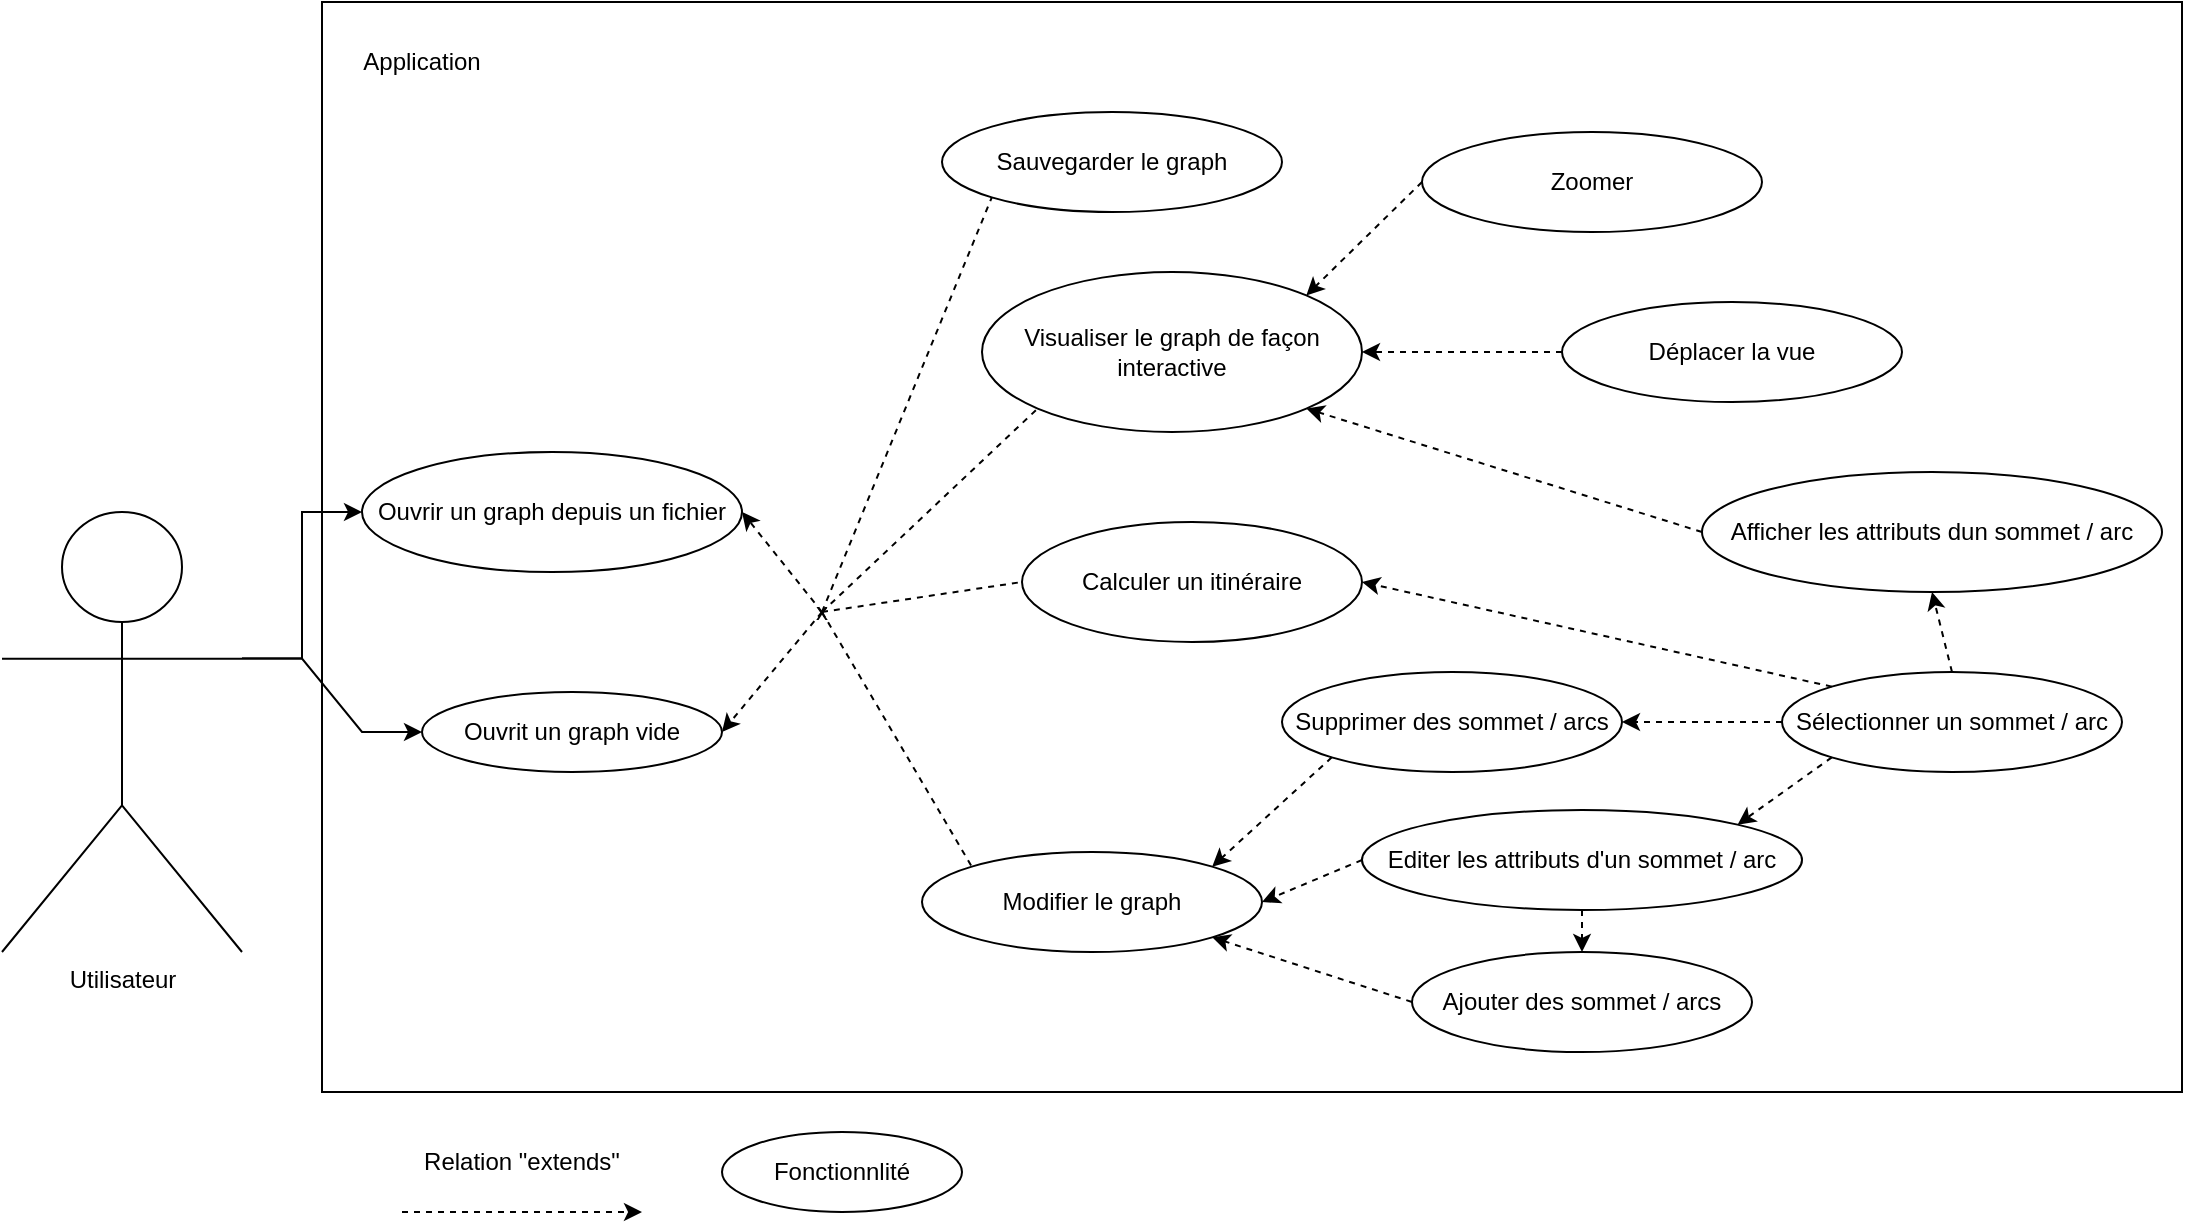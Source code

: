 <mxfile version="21.2.8" type="device">
  <diagram name="Page-1" id="abIAZ_rAphhdhWk3D7hl">
    <mxGraphModel dx="1313" dy="776" grid="1" gridSize="10" guides="1" tooltips="1" connect="1" arrows="1" fold="1" page="1" pageScale="1" pageWidth="1169" pageHeight="827" math="0" shadow="0">
      <root>
        <mxCell id="0" />
        <mxCell id="1" parent="0" />
        <mxCell id="iRiHM-W9MHBsqWh_fDJ6-1" value="" style="rounded=0;whiteSpace=wrap;html=1;" parent="1" vertex="1">
          <mxGeometry x="200" y="35" width="930" height="545" as="geometry" />
        </mxCell>
        <mxCell id="iRiHM-W9MHBsqWh_fDJ6-12" style="edgeStyle=entityRelationEdgeStyle;rounded=0;orthogonalLoop=1;jettySize=auto;html=1;exitX=1;exitY=0.333;exitDx=0;exitDy=0;exitPerimeter=0;entryX=0;entryY=0.5;entryDx=0;entryDy=0;" parent="1" source="ANUfNrj_MeIoD4CVZ8Kc-1" target="iRiHM-W9MHBsqWh_fDJ6-2" edge="1">
          <mxGeometry relative="1" as="geometry" />
        </mxCell>
        <mxCell id="ANUfNrj_MeIoD4CVZ8Kc-1" value="Utilisateur&lt;br&gt;" style="shape=umlActor;verticalLabelPosition=bottom;verticalAlign=top;html=1;outlineConnect=0;" parent="1" vertex="1">
          <mxGeometry x="40" y="290" width="120" height="220" as="geometry" />
        </mxCell>
        <mxCell id="ANUfNrj_MeIoD4CVZ8Kc-3" value="Calculer un itinéraire" style="ellipse;whiteSpace=wrap;html=1;" parent="1" vertex="1">
          <mxGeometry x="550" y="295" width="170" height="60" as="geometry" />
        </mxCell>
        <mxCell id="ANUfNrj_MeIoD4CVZ8Kc-5" value="Zoomer" style="ellipse;whiteSpace=wrap;html=1;" parent="1" vertex="1">
          <mxGeometry x="750" y="100" width="170" height="50" as="geometry" />
        </mxCell>
        <mxCell id="ANUfNrj_MeIoD4CVZ8Kc-8" value="Sauvegarder le graph" style="ellipse;whiteSpace=wrap;html=1;" parent="1" vertex="1">
          <mxGeometry x="510" y="90" width="170" height="50" as="geometry" />
        </mxCell>
        <mxCell id="ANUfNrj_MeIoD4CVZ8Kc-9" value="Visualiser le graph de façon interactive" style="ellipse;whiteSpace=wrap;html=1;" parent="1" vertex="1">
          <mxGeometry x="530" y="170" width="190" height="80" as="geometry" />
        </mxCell>
        <mxCell id="ANUfNrj_MeIoD4CVZ8Kc-16" value="Application" style="text;html=1;strokeColor=none;fillColor=none;align=center;verticalAlign=middle;whiteSpace=wrap;rounded=0;" parent="1" vertex="1">
          <mxGeometry x="220" y="50" width="60" height="30" as="geometry" />
        </mxCell>
        <mxCell id="iRiHM-W9MHBsqWh_fDJ6-2" value="Ouvrir un graph depuis un fichier" style="ellipse;whiteSpace=wrap;html=1;" parent="1" vertex="1">
          <mxGeometry x="220" y="260" width="190" height="60" as="geometry" />
        </mxCell>
        <mxCell id="iRiHM-W9MHBsqWh_fDJ6-3" value="Ouvrit un graph vide" style="ellipse;whiteSpace=wrap;html=1;" parent="1" vertex="1">
          <mxGeometry x="250" y="380" width="150" height="40" as="geometry" />
        </mxCell>
        <mxCell id="iRiHM-W9MHBsqWh_fDJ6-13" value="" style="endArrow=classic;html=1;rounded=0;exitX=1;exitY=0.333;exitDx=0;exitDy=0;exitPerimeter=0;entryX=0;entryY=0.5;entryDx=0;entryDy=0;edgeStyle=entityRelationEdgeStyle;" parent="1" source="ANUfNrj_MeIoD4CVZ8Kc-1" target="iRiHM-W9MHBsqWh_fDJ6-3" edge="1">
          <mxGeometry width="50" height="50" relative="1" as="geometry">
            <mxPoint x="550" y="420" as="sourcePoint" />
            <mxPoint x="600" y="370" as="targetPoint" />
          </mxGeometry>
        </mxCell>
        <mxCell id="iRiHM-W9MHBsqWh_fDJ6-14" value="Modifier le graph" style="ellipse;whiteSpace=wrap;html=1;" parent="1" vertex="1">
          <mxGeometry x="500" y="460" width="170" height="50" as="geometry" />
        </mxCell>
        <mxCell id="iRiHM-W9MHBsqWh_fDJ6-15" value="Ajouter des sommet / arcs" style="ellipse;whiteSpace=wrap;html=1;" parent="1" vertex="1">
          <mxGeometry x="745" y="510" width="170" height="50" as="geometry" />
        </mxCell>
        <mxCell id="iRiHM-W9MHBsqWh_fDJ6-16" value="Supprimer des sommet / arcs" style="ellipse;whiteSpace=wrap;html=1;" parent="1" vertex="1">
          <mxGeometry x="680" y="370" width="170" height="50" as="geometry" />
        </mxCell>
        <mxCell id="iRiHM-W9MHBsqWh_fDJ6-18" value="Sélectionner un sommet / arc" style="ellipse;whiteSpace=wrap;html=1;" parent="1" vertex="1">
          <mxGeometry x="930" y="370" width="170" height="50" as="geometry" />
        </mxCell>
        <mxCell id="iRiHM-W9MHBsqWh_fDJ6-19" value="Afficher les attributs dun sommet / arc" style="ellipse;whiteSpace=wrap;html=1;" parent="1" vertex="1">
          <mxGeometry x="890" y="270" width="230" height="60" as="geometry" />
        </mxCell>
        <mxCell id="iRiHM-W9MHBsqWh_fDJ6-20" value="Déplacer la vue" style="ellipse;whiteSpace=wrap;html=1;" parent="1" vertex="1">
          <mxGeometry x="820" y="185" width="170" height="50" as="geometry" />
        </mxCell>
        <mxCell id="iRiHM-W9MHBsqWh_fDJ6-21" value="" style="text;html=1;strokeColor=default;fillColor=none;align=center;verticalAlign=middle;whiteSpace=wrap;rounded=0;dashed=1;" parent="1" vertex="1">
          <mxGeometry x="430" y="325" height="30" as="geometry" />
        </mxCell>
        <mxCell id="iRiHM-W9MHBsqWh_fDJ6-33" value="Relation &quot;extends&quot;" style="text;html=1;strokeColor=none;fillColor=none;align=center;verticalAlign=middle;whiteSpace=wrap;rounded=0;" parent="1" vertex="1">
          <mxGeometry x="230" y="600" width="140" height="30" as="geometry" />
        </mxCell>
        <mxCell id="iRiHM-W9MHBsqWh_fDJ6-34" value="" style="endArrow=classic;html=1;rounded=0;dashed=1;" parent="1" edge="1">
          <mxGeometry width="50" height="50" relative="1" as="geometry">
            <mxPoint x="240" y="640" as="sourcePoint" />
            <mxPoint x="360" y="640" as="targetPoint" />
          </mxGeometry>
        </mxCell>
        <mxCell id="iRiHM-W9MHBsqWh_fDJ6-35" value="Fonctionnlité" style="ellipse;whiteSpace=wrap;html=1;" parent="1" vertex="1">
          <mxGeometry x="400" y="600" width="120" height="40" as="geometry" />
        </mxCell>
        <mxCell id="iRiHM-W9MHBsqWh_fDJ6-47" value="Editer les attributs d&#39;un sommet / arc" style="ellipse;whiteSpace=wrap;html=1;" parent="1" vertex="1">
          <mxGeometry x="720" y="439" width="220" height="50" as="geometry" />
        </mxCell>
        <mxCell id="nQrqfvDQLv3JquIercfB-5" value="" style="endArrow=classic;html=1;rounded=0;entryX=1;entryY=0;entryDx=0;entryDy=0;exitX=0;exitY=0.5;exitDx=0;exitDy=0;dashed=1;" edge="1" parent="1" source="ANUfNrj_MeIoD4CVZ8Kc-5" target="ANUfNrj_MeIoD4CVZ8Kc-9">
          <mxGeometry width="50" height="50" relative="1" as="geometry">
            <mxPoint x="490" y="360" as="sourcePoint" />
            <mxPoint x="540" y="310" as="targetPoint" />
          </mxGeometry>
        </mxCell>
        <mxCell id="nQrqfvDQLv3JquIercfB-10" value="" style="endArrow=classic;html=1;rounded=0;entryX=1;entryY=0.5;entryDx=0;entryDy=0;exitX=0;exitY=0.5;exitDx=0;exitDy=0;dashed=1;" edge="1" parent="1" source="iRiHM-W9MHBsqWh_fDJ6-20" target="ANUfNrj_MeIoD4CVZ8Kc-9">
          <mxGeometry width="50" height="50" relative="1" as="geometry">
            <mxPoint x="760" y="135" as="sourcePoint" />
            <mxPoint x="702" y="192" as="targetPoint" />
          </mxGeometry>
        </mxCell>
        <mxCell id="nQrqfvDQLv3JquIercfB-11" value="" style="endArrow=classic;html=1;rounded=0;entryX=1;entryY=1;entryDx=0;entryDy=0;exitX=0;exitY=0.5;exitDx=0;exitDy=0;dashed=1;" edge="1" parent="1" source="iRiHM-W9MHBsqWh_fDJ6-19" target="ANUfNrj_MeIoD4CVZ8Kc-9">
          <mxGeometry width="50" height="50" relative="1" as="geometry">
            <mxPoint x="830" y="220" as="sourcePoint" />
            <mxPoint x="730" y="220" as="targetPoint" />
          </mxGeometry>
        </mxCell>
        <mxCell id="nQrqfvDQLv3JquIercfB-12" value="" style="endArrow=classic;html=1;rounded=0;entryX=1;entryY=0.5;entryDx=0;entryDy=0;exitX=0;exitY=0.5;exitDx=0;exitDy=0;dashed=1;" edge="1" parent="1" source="iRiHM-W9MHBsqWh_fDJ6-18" target="iRiHM-W9MHBsqWh_fDJ6-16">
          <mxGeometry width="50" height="50" relative="1" as="geometry">
            <mxPoint x="840" y="230" as="sourcePoint" />
            <mxPoint x="740" y="230" as="targetPoint" />
          </mxGeometry>
        </mxCell>
        <mxCell id="nQrqfvDQLv3JquIercfB-13" value="" style="endArrow=classic;html=1;rounded=0;entryX=1;entryY=0;entryDx=0;entryDy=0;exitX=0;exitY=1;exitDx=0;exitDy=0;dashed=1;" edge="1" parent="1" source="iRiHM-W9MHBsqWh_fDJ6-18" target="iRiHM-W9MHBsqWh_fDJ6-47">
          <mxGeometry width="50" height="50" relative="1" as="geometry">
            <mxPoint x="850" y="240" as="sourcePoint" />
            <mxPoint x="750" y="240" as="targetPoint" />
          </mxGeometry>
        </mxCell>
        <mxCell id="nQrqfvDQLv3JquIercfB-15" value="" style="endArrow=classic;html=1;rounded=0;entryX=1;entryY=0.5;entryDx=0;entryDy=0;exitX=0;exitY=0;exitDx=0;exitDy=0;dashed=1;" edge="1" parent="1" source="iRiHM-W9MHBsqWh_fDJ6-18" target="ANUfNrj_MeIoD4CVZ8Kc-3">
          <mxGeometry width="50" height="50" relative="1" as="geometry">
            <mxPoint x="900" y="310" as="sourcePoint" />
            <mxPoint x="702" y="248" as="targetPoint" />
          </mxGeometry>
        </mxCell>
        <mxCell id="nQrqfvDQLv3JquIercfB-16" value="" style="endArrow=classic;html=1;rounded=0;entryX=1;entryY=0;entryDx=0;entryDy=0;exitX=0;exitY=1;exitDx=0;exitDy=0;dashed=1;" edge="1" parent="1" source="iRiHM-W9MHBsqWh_fDJ6-16" target="iRiHM-W9MHBsqWh_fDJ6-14">
          <mxGeometry width="50" height="50" relative="1" as="geometry">
            <mxPoint x="965" y="387" as="sourcePoint" />
            <mxPoint x="730" y="335" as="targetPoint" />
          </mxGeometry>
        </mxCell>
        <mxCell id="nQrqfvDQLv3JquIercfB-17" value="" style="endArrow=classic;html=1;rounded=0;entryX=1;entryY=0.5;entryDx=0;entryDy=0;exitX=0;exitY=0.5;exitDx=0;exitDy=0;dashed=1;" edge="1" parent="1" source="iRiHM-W9MHBsqWh_fDJ6-47" target="iRiHM-W9MHBsqWh_fDJ6-14">
          <mxGeometry width="50" height="50" relative="1" as="geometry">
            <mxPoint x="715" y="423" as="sourcePoint" />
            <mxPoint x="655" y="477" as="targetPoint" />
          </mxGeometry>
        </mxCell>
        <mxCell id="nQrqfvDQLv3JquIercfB-18" value="" style="endArrow=classic;html=1;rounded=0;entryX=1;entryY=1;entryDx=0;entryDy=0;exitX=0;exitY=0.5;exitDx=0;exitDy=0;dashed=1;" edge="1" parent="1" source="iRiHM-W9MHBsqWh_fDJ6-15" target="iRiHM-W9MHBsqWh_fDJ6-14">
          <mxGeometry width="50" height="50" relative="1" as="geometry">
            <mxPoint x="730" y="474" as="sourcePoint" />
            <mxPoint x="680" y="495" as="targetPoint" />
          </mxGeometry>
        </mxCell>
        <mxCell id="nQrqfvDQLv3JquIercfB-20" value="x" style="text;html=1;strokeColor=none;fillColor=none;align=center;verticalAlign=middle;whiteSpace=wrap;rounded=0;" vertex="1" parent="1">
          <mxGeometry x="450" y="325" height="30" as="geometry" />
        </mxCell>
        <mxCell id="nQrqfvDQLv3JquIercfB-22" value="" style="endArrow=classic;html=1;rounded=0;entryX=1;entryY=0.5;entryDx=0;entryDy=0;exitX=0;exitY=0.5;exitDx=0;exitDy=0;dashed=1;" edge="1" parent="1" source="nQrqfvDQLv3JquIercfB-20" target="iRiHM-W9MHBsqWh_fDJ6-2">
          <mxGeometry width="50" height="50" relative="1" as="geometry">
            <mxPoint x="900" y="310" as="sourcePoint" />
            <mxPoint x="702" y="248" as="targetPoint" />
          </mxGeometry>
        </mxCell>
        <mxCell id="nQrqfvDQLv3JquIercfB-23" value="" style="endArrow=classic;html=1;rounded=0;entryX=1;entryY=0.5;entryDx=0;entryDy=0;exitX=0;exitY=0.5;exitDx=0;exitDy=0;dashed=1;" edge="1" parent="1" source="nQrqfvDQLv3JquIercfB-20" target="iRiHM-W9MHBsqWh_fDJ6-3">
          <mxGeometry width="50" height="50" relative="1" as="geometry">
            <mxPoint x="440" y="355" as="sourcePoint" />
            <mxPoint x="420" y="300" as="targetPoint" />
          </mxGeometry>
        </mxCell>
        <mxCell id="nQrqfvDQLv3JquIercfB-24" value="" style="endArrow=none;html=1;rounded=0;exitX=1;exitY=0.5;exitDx=0;exitDy=0;entryX=0;entryY=1;entryDx=0;entryDy=0;dashed=1;" edge="1" parent="1" source="nQrqfvDQLv3JquIercfB-20" target="ANUfNrj_MeIoD4CVZ8Kc-8">
          <mxGeometry width="50" height="50" relative="1" as="geometry">
            <mxPoint x="490" y="360" as="sourcePoint" />
            <mxPoint x="540" y="310" as="targetPoint" />
          </mxGeometry>
        </mxCell>
        <mxCell id="nQrqfvDQLv3JquIercfB-25" value="" style="endArrow=none;html=1;rounded=0;exitX=1;exitY=0.5;exitDx=0;exitDy=0;entryX=0;entryY=1;entryDx=0;entryDy=0;dashed=1;" edge="1" parent="1" source="nQrqfvDQLv3JquIercfB-20" target="ANUfNrj_MeIoD4CVZ8Kc-9">
          <mxGeometry width="50" height="50" relative="1" as="geometry">
            <mxPoint x="490" y="355" as="sourcePoint" />
            <mxPoint x="545" y="143" as="targetPoint" />
          </mxGeometry>
        </mxCell>
        <mxCell id="nQrqfvDQLv3JquIercfB-26" value="" style="endArrow=none;html=1;rounded=0;exitX=1;exitY=0.5;exitDx=0;exitDy=0;entryX=0;entryY=0.5;entryDx=0;entryDy=0;dashed=1;" edge="1" parent="1" source="nQrqfvDQLv3JquIercfB-20" target="ANUfNrj_MeIoD4CVZ8Kc-3">
          <mxGeometry width="50" height="50" relative="1" as="geometry">
            <mxPoint x="490" y="355" as="sourcePoint" />
            <mxPoint x="568" y="248" as="targetPoint" />
          </mxGeometry>
        </mxCell>
        <mxCell id="nQrqfvDQLv3JquIercfB-27" value="" style="endArrow=none;html=1;rounded=0;exitX=1;exitY=0.5;exitDx=0;exitDy=0;entryX=0;entryY=0;entryDx=0;entryDy=0;dashed=1;" edge="1" parent="1" source="nQrqfvDQLv3JquIercfB-20" target="iRiHM-W9MHBsqWh_fDJ6-14">
          <mxGeometry width="50" height="50" relative="1" as="geometry">
            <mxPoint x="490" y="355" as="sourcePoint" />
            <mxPoint x="560" y="335" as="targetPoint" />
          </mxGeometry>
        </mxCell>
        <mxCell id="nQrqfvDQLv3JquIercfB-28" value="" style="endArrow=classic;html=1;rounded=0;entryX=0.5;entryY=0;entryDx=0;entryDy=0;exitX=0.5;exitY=1;exitDx=0;exitDy=0;dashed=1;" edge="1" parent="1" source="iRiHM-W9MHBsqWh_fDJ6-47" target="iRiHM-W9MHBsqWh_fDJ6-15">
          <mxGeometry width="50" height="50" relative="1" as="geometry">
            <mxPoint x="730" y="474" as="sourcePoint" />
            <mxPoint x="680" y="495" as="targetPoint" />
          </mxGeometry>
        </mxCell>
        <mxCell id="nQrqfvDQLv3JquIercfB-29" value="" style="endArrow=classic;html=1;rounded=0;entryX=0.5;entryY=1;entryDx=0;entryDy=0;exitX=0.5;exitY=0;exitDx=0;exitDy=0;dashed=1;" edge="1" parent="1" source="iRiHM-W9MHBsqWh_fDJ6-18" target="iRiHM-W9MHBsqWh_fDJ6-19">
          <mxGeometry width="50" height="50" relative="1" as="geometry">
            <mxPoint x="740" y="484" as="sourcePoint" />
            <mxPoint x="690" y="505" as="targetPoint" />
          </mxGeometry>
        </mxCell>
      </root>
    </mxGraphModel>
  </diagram>
</mxfile>
